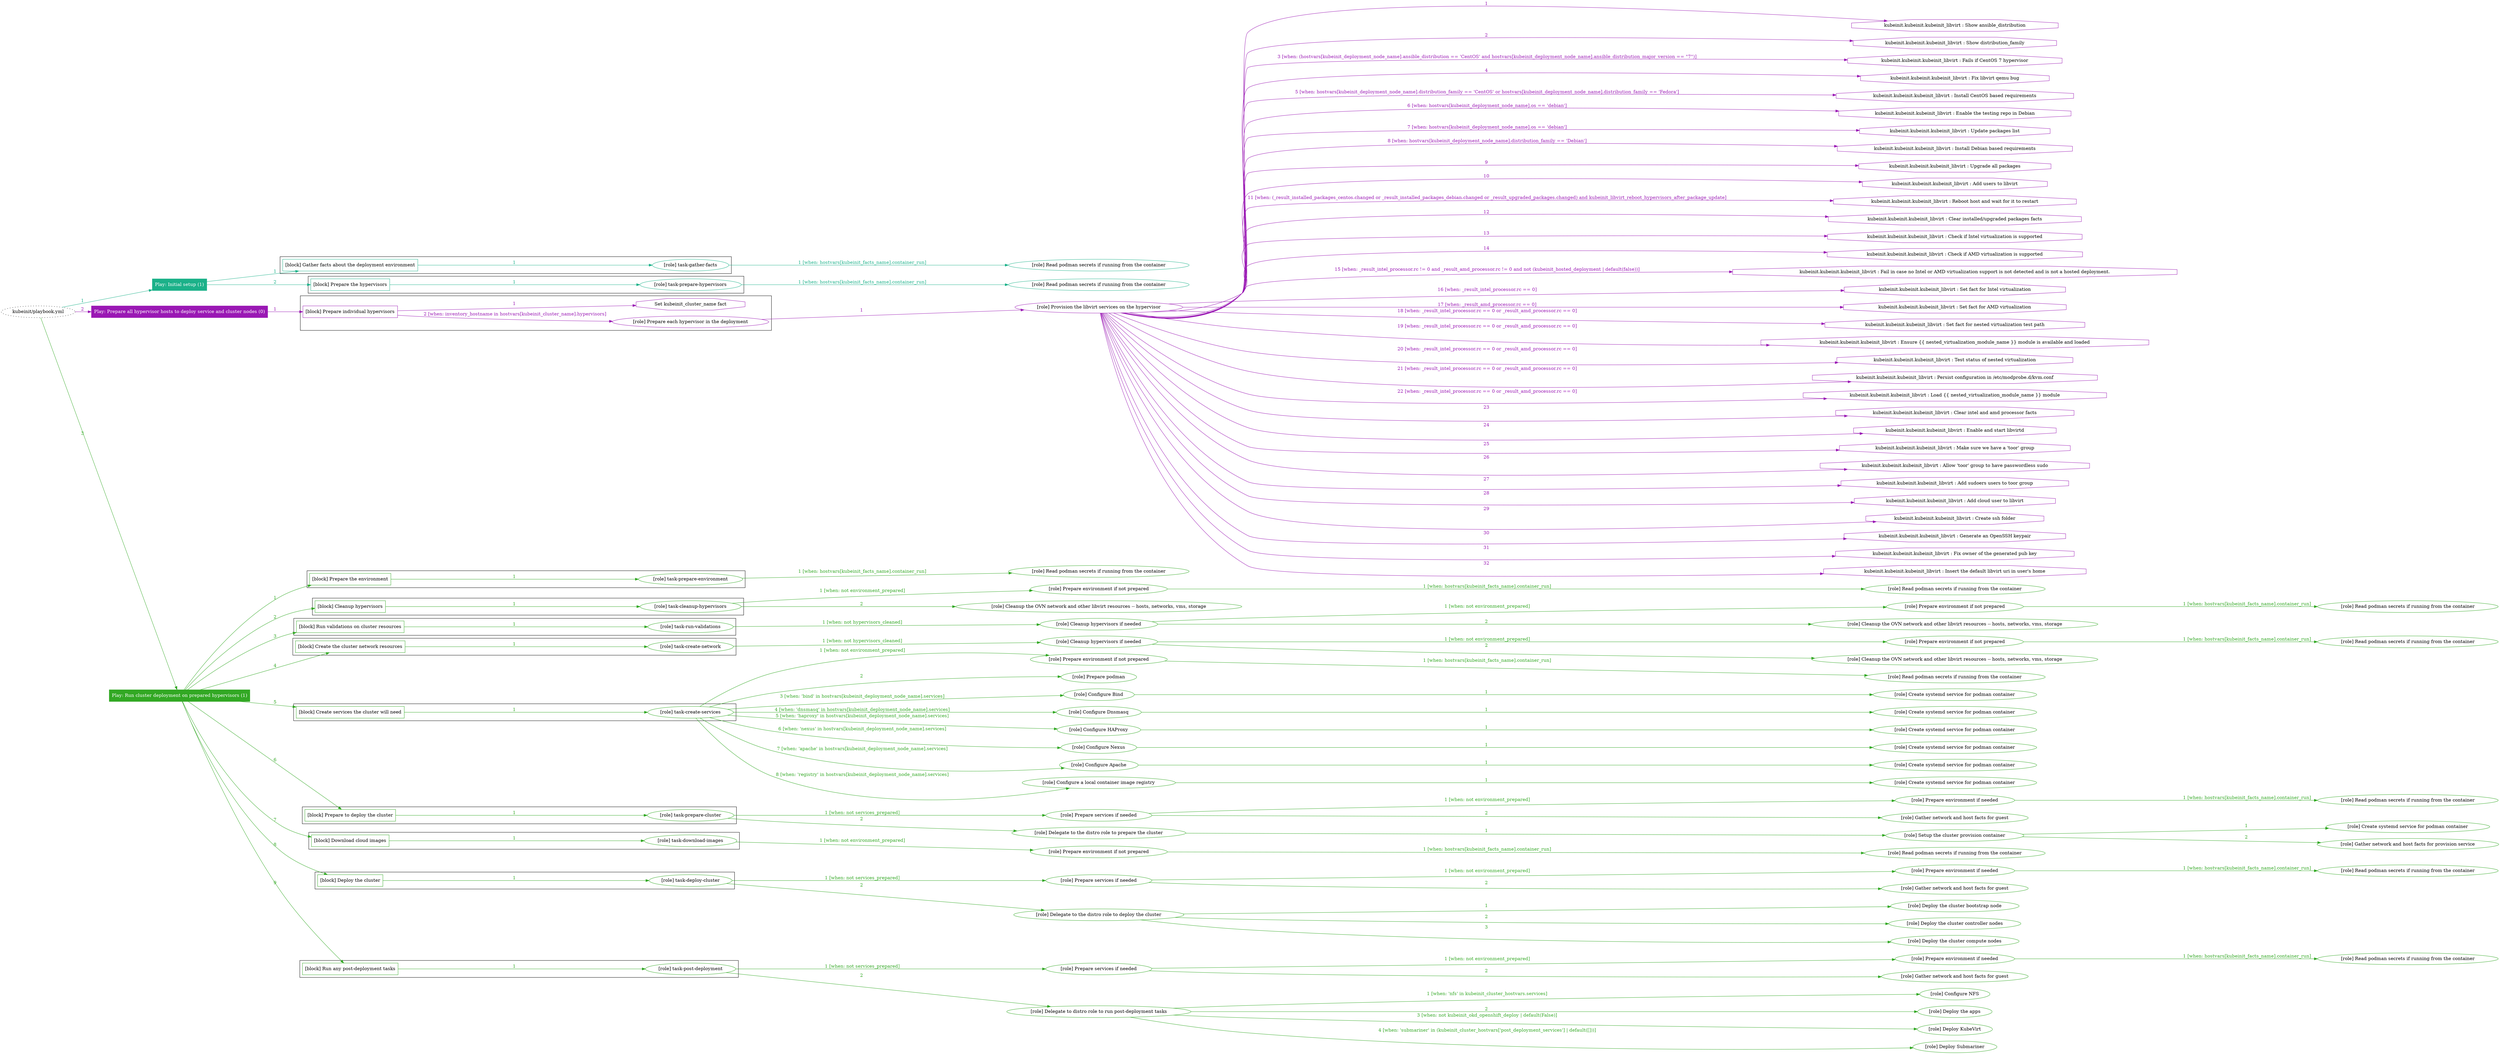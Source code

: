 digraph {
	graph [concentrate=true ordering=in rankdir=LR ratio=fill]
	edge [esep=5 sep=10]
	"kubeinit/playbook.yml" [id=root_node style=dotted]
	play_6ca4d98c [label="Play: Initial setup (1)" color="#1bb189" fontcolor="#ffffff" id=play_6ca4d98c shape=box style=filled tooltip=localhost]
	"kubeinit/playbook.yml" -> play_6ca4d98c [label="1 " color="#1bb189" fontcolor="#1bb189" id=edge_73327b7e labeltooltip="1 " tooltip="1 "]
	subgraph "Read podman secrets if running from the container" {
		role_b3e387fe [label="[role] Read podman secrets if running from the container" color="#1bb189" id=role_b3e387fe tooltip="Read podman secrets if running from the container"]
	}
	subgraph "task-gather-facts" {
		role_5ed9efba [label="[role] task-gather-facts" color="#1bb189" id=role_5ed9efba tooltip="task-gather-facts"]
		role_5ed9efba -> role_b3e387fe [label="1 [when: hostvars[kubeinit_facts_name].container_run]" color="#1bb189" fontcolor="#1bb189" id=edge_e928805a labeltooltip="1 [when: hostvars[kubeinit_facts_name].container_run]" tooltip="1 [when: hostvars[kubeinit_facts_name].container_run]"]
	}
	subgraph "Read podman secrets if running from the container" {
		role_6b81729b [label="[role] Read podman secrets if running from the container" color="#1bb189" id=role_6b81729b tooltip="Read podman secrets if running from the container"]
	}
	subgraph "task-prepare-hypervisors" {
		role_ff56ca1f [label="[role] task-prepare-hypervisors" color="#1bb189" id=role_ff56ca1f tooltip="task-prepare-hypervisors"]
		role_ff56ca1f -> role_6b81729b [label="1 [when: hostvars[kubeinit_facts_name].container_run]" color="#1bb189" fontcolor="#1bb189" id=edge_dc0e526d labeltooltip="1 [when: hostvars[kubeinit_facts_name].container_run]" tooltip="1 [when: hostvars[kubeinit_facts_name].container_run]"]
	}
	subgraph "Play: Initial setup (1)" {
		play_6ca4d98c -> block_eafa2fae [label=1 color="#1bb189" fontcolor="#1bb189" id=edge_ac57e240 labeltooltip=1 tooltip=1]
		subgraph cluster_block_eafa2fae {
			block_eafa2fae [label="[block] Gather facts about the deployment environment" color="#1bb189" id=block_eafa2fae labeltooltip="Gather facts about the deployment environment" shape=box tooltip="Gather facts about the deployment environment"]
			block_eafa2fae -> role_5ed9efba [label="1 " color="#1bb189" fontcolor="#1bb189" id=edge_39ac179a labeltooltip="1 " tooltip="1 "]
		}
		play_6ca4d98c -> block_381ff349 [label=2 color="#1bb189" fontcolor="#1bb189" id=edge_10daced2 labeltooltip=2 tooltip=2]
		subgraph cluster_block_381ff349 {
			block_381ff349 [label="[block] Prepare the hypervisors" color="#1bb189" id=block_381ff349 labeltooltip="Prepare the hypervisors" shape=box tooltip="Prepare the hypervisors"]
			block_381ff349 -> role_ff56ca1f [label="1 " color="#1bb189" fontcolor="#1bb189" id=edge_cd0a90c1 labeltooltip="1 " tooltip="1 "]
		}
	}
	play_54972a07 [label="Play: Prepare all hypervisor hosts to deploy service and cluster nodes (0)" color="#9a18b4" fontcolor="#ffffff" id=play_54972a07 shape=box style=filled tooltip="Play: Prepare all hypervisor hosts to deploy service and cluster nodes (0)"]
	"kubeinit/playbook.yml" -> play_54972a07 [label="2 " color="#9a18b4" fontcolor="#9a18b4" id=edge_b52e05b0 labeltooltip="2 " tooltip="2 "]
	subgraph "Provision the libvirt services on the hypervisor" {
		role_8d41e10e [label="[role] Provision the libvirt services on the hypervisor" color="#9a18b4" id=role_8d41e10e tooltip="Provision the libvirt services on the hypervisor"]
		task_85ecef48 [label="kubeinit.kubeinit.kubeinit_libvirt : Show ansible_distribution" color="#9a18b4" id=task_85ecef48 shape=octagon tooltip="kubeinit.kubeinit.kubeinit_libvirt : Show ansible_distribution"]
		role_8d41e10e -> task_85ecef48 [label="1 " color="#9a18b4" fontcolor="#9a18b4" id=edge_5d2040a5 labeltooltip="1 " tooltip="1 "]
		task_77108dc9 [label="kubeinit.kubeinit.kubeinit_libvirt : Show distribution_family" color="#9a18b4" id=task_77108dc9 shape=octagon tooltip="kubeinit.kubeinit.kubeinit_libvirt : Show distribution_family"]
		role_8d41e10e -> task_77108dc9 [label="2 " color="#9a18b4" fontcolor="#9a18b4" id=edge_65cd7332 labeltooltip="2 " tooltip="2 "]
		task_0e696966 [label="kubeinit.kubeinit.kubeinit_libvirt : Fails if CentOS 7 hypervisor" color="#9a18b4" id=task_0e696966 shape=octagon tooltip="kubeinit.kubeinit.kubeinit_libvirt : Fails if CentOS 7 hypervisor"]
		role_8d41e10e -> task_0e696966 [label="3 [when: (hostvars[kubeinit_deployment_node_name].ansible_distribution == 'CentOS' and hostvars[kubeinit_deployment_node_name].ansible_distribution_major_version == \"7\")]" color="#9a18b4" fontcolor="#9a18b4" id=edge_2dadb699 labeltooltip="3 [when: (hostvars[kubeinit_deployment_node_name].ansible_distribution == 'CentOS' and hostvars[kubeinit_deployment_node_name].ansible_distribution_major_version == \"7\")]" tooltip="3 [when: (hostvars[kubeinit_deployment_node_name].ansible_distribution == 'CentOS' and hostvars[kubeinit_deployment_node_name].ansible_distribution_major_version == \"7\")]"]
		task_d517bde4 [label="kubeinit.kubeinit.kubeinit_libvirt : Fix libvirt qemu bug" color="#9a18b4" id=task_d517bde4 shape=octagon tooltip="kubeinit.kubeinit.kubeinit_libvirt : Fix libvirt qemu bug"]
		role_8d41e10e -> task_d517bde4 [label="4 " color="#9a18b4" fontcolor="#9a18b4" id=edge_f24d2868 labeltooltip="4 " tooltip="4 "]
		task_8aec936b [label="kubeinit.kubeinit.kubeinit_libvirt : Install CentOS based requirements" color="#9a18b4" id=task_8aec936b shape=octagon tooltip="kubeinit.kubeinit.kubeinit_libvirt : Install CentOS based requirements"]
		role_8d41e10e -> task_8aec936b [label="5 [when: hostvars[kubeinit_deployment_node_name].distribution_family == 'CentOS' or hostvars[kubeinit_deployment_node_name].distribution_family == 'Fedora']" color="#9a18b4" fontcolor="#9a18b4" id=edge_0b5dae8c labeltooltip="5 [when: hostvars[kubeinit_deployment_node_name].distribution_family == 'CentOS' or hostvars[kubeinit_deployment_node_name].distribution_family == 'Fedora']" tooltip="5 [when: hostvars[kubeinit_deployment_node_name].distribution_family == 'CentOS' or hostvars[kubeinit_deployment_node_name].distribution_family == 'Fedora']"]
		task_adc240e0 [label="kubeinit.kubeinit.kubeinit_libvirt : Enable the testing repo in Debian" color="#9a18b4" id=task_adc240e0 shape=octagon tooltip="kubeinit.kubeinit.kubeinit_libvirt : Enable the testing repo in Debian"]
		role_8d41e10e -> task_adc240e0 [label="6 [when: hostvars[kubeinit_deployment_node_name].os == 'debian']" color="#9a18b4" fontcolor="#9a18b4" id=edge_026373fa labeltooltip="6 [when: hostvars[kubeinit_deployment_node_name].os == 'debian']" tooltip="6 [when: hostvars[kubeinit_deployment_node_name].os == 'debian']"]
		task_37340884 [label="kubeinit.kubeinit.kubeinit_libvirt : Update packages list" color="#9a18b4" id=task_37340884 shape=octagon tooltip="kubeinit.kubeinit.kubeinit_libvirt : Update packages list"]
		role_8d41e10e -> task_37340884 [label="7 [when: hostvars[kubeinit_deployment_node_name].os == 'debian']" color="#9a18b4" fontcolor="#9a18b4" id=edge_dbb75299 labeltooltip="7 [when: hostvars[kubeinit_deployment_node_name].os == 'debian']" tooltip="7 [when: hostvars[kubeinit_deployment_node_name].os == 'debian']"]
		task_a7c25eb6 [label="kubeinit.kubeinit.kubeinit_libvirt : Install Debian based requirements" color="#9a18b4" id=task_a7c25eb6 shape=octagon tooltip="kubeinit.kubeinit.kubeinit_libvirt : Install Debian based requirements"]
		role_8d41e10e -> task_a7c25eb6 [label="8 [when: hostvars[kubeinit_deployment_node_name].distribution_family == 'Debian']" color="#9a18b4" fontcolor="#9a18b4" id=edge_e0dd5346 labeltooltip="8 [when: hostvars[kubeinit_deployment_node_name].distribution_family == 'Debian']" tooltip="8 [when: hostvars[kubeinit_deployment_node_name].distribution_family == 'Debian']"]
		task_65339b9f [label="kubeinit.kubeinit.kubeinit_libvirt : Upgrade all packages" color="#9a18b4" id=task_65339b9f shape=octagon tooltip="kubeinit.kubeinit.kubeinit_libvirt : Upgrade all packages"]
		role_8d41e10e -> task_65339b9f [label="9 " color="#9a18b4" fontcolor="#9a18b4" id=edge_073e8bf9 labeltooltip="9 " tooltip="9 "]
		task_e1d4c924 [label="kubeinit.kubeinit.kubeinit_libvirt : Add users to libvirt" color="#9a18b4" id=task_e1d4c924 shape=octagon tooltip="kubeinit.kubeinit.kubeinit_libvirt : Add users to libvirt"]
		role_8d41e10e -> task_e1d4c924 [label="10 " color="#9a18b4" fontcolor="#9a18b4" id=edge_fe6c676f labeltooltip="10 " tooltip="10 "]
		task_6e759d7a [label="kubeinit.kubeinit.kubeinit_libvirt : Reboot host and wait for it to restart" color="#9a18b4" id=task_6e759d7a shape=octagon tooltip="kubeinit.kubeinit.kubeinit_libvirt : Reboot host and wait for it to restart"]
		role_8d41e10e -> task_6e759d7a [label="11 [when: (_result_installed_packages_centos.changed or _result_installed_packages_debian.changed or _result_upgraded_packages.changed) and kubeinit_libvirt_reboot_hypervisors_after_package_update]" color="#9a18b4" fontcolor="#9a18b4" id=edge_f2d3e643 labeltooltip="11 [when: (_result_installed_packages_centos.changed or _result_installed_packages_debian.changed or _result_upgraded_packages.changed) and kubeinit_libvirt_reboot_hypervisors_after_package_update]" tooltip="11 [when: (_result_installed_packages_centos.changed or _result_installed_packages_debian.changed or _result_upgraded_packages.changed) and kubeinit_libvirt_reboot_hypervisors_after_package_update]"]
		task_f9a6bda9 [label="kubeinit.kubeinit.kubeinit_libvirt : Clear installed/upgraded packages facts" color="#9a18b4" id=task_f9a6bda9 shape=octagon tooltip="kubeinit.kubeinit.kubeinit_libvirt : Clear installed/upgraded packages facts"]
		role_8d41e10e -> task_f9a6bda9 [label="12 " color="#9a18b4" fontcolor="#9a18b4" id=edge_25970986 labeltooltip="12 " tooltip="12 "]
		task_f553a013 [label="kubeinit.kubeinit.kubeinit_libvirt : Check if Intel virtualization is supported" color="#9a18b4" id=task_f553a013 shape=octagon tooltip="kubeinit.kubeinit.kubeinit_libvirt : Check if Intel virtualization is supported"]
		role_8d41e10e -> task_f553a013 [label="13 " color="#9a18b4" fontcolor="#9a18b4" id=edge_a114c8a3 labeltooltip="13 " tooltip="13 "]
		task_eb906191 [label="kubeinit.kubeinit.kubeinit_libvirt : Check if AMD virtualization is supported" color="#9a18b4" id=task_eb906191 shape=octagon tooltip="kubeinit.kubeinit.kubeinit_libvirt : Check if AMD virtualization is supported"]
		role_8d41e10e -> task_eb906191 [label="14 " color="#9a18b4" fontcolor="#9a18b4" id=edge_5804c126 labeltooltip="14 " tooltip="14 "]
		task_97ea47b7 [label="kubeinit.kubeinit.kubeinit_libvirt : Fail in case no Intel or AMD virtualization support is not detected and is not a hosted deployment." color="#9a18b4" id=task_97ea47b7 shape=octagon tooltip="kubeinit.kubeinit.kubeinit_libvirt : Fail in case no Intel or AMD virtualization support is not detected and is not a hosted deployment."]
		role_8d41e10e -> task_97ea47b7 [label="15 [when: _result_intel_processor.rc != 0 and _result_amd_processor.rc != 0 and not (kubeinit_hosted_deployment | default(false))]" color="#9a18b4" fontcolor="#9a18b4" id=edge_0be197d3 labeltooltip="15 [when: _result_intel_processor.rc != 0 and _result_amd_processor.rc != 0 and not (kubeinit_hosted_deployment | default(false))]" tooltip="15 [when: _result_intel_processor.rc != 0 and _result_amd_processor.rc != 0 and not (kubeinit_hosted_deployment | default(false))]"]
		task_9b64586e [label="kubeinit.kubeinit.kubeinit_libvirt : Set fact for Intel virtualization" color="#9a18b4" id=task_9b64586e shape=octagon tooltip="kubeinit.kubeinit.kubeinit_libvirt : Set fact for Intel virtualization"]
		role_8d41e10e -> task_9b64586e [label="16 [when: _result_intel_processor.rc == 0]" color="#9a18b4" fontcolor="#9a18b4" id=edge_5dc0e66b labeltooltip="16 [when: _result_intel_processor.rc == 0]" tooltip="16 [when: _result_intel_processor.rc == 0]"]
		task_da4bc87e [label="kubeinit.kubeinit.kubeinit_libvirt : Set fact for AMD virtualization" color="#9a18b4" id=task_da4bc87e shape=octagon tooltip="kubeinit.kubeinit.kubeinit_libvirt : Set fact for AMD virtualization"]
		role_8d41e10e -> task_da4bc87e [label="17 [when: _result_amd_processor.rc == 0]" color="#9a18b4" fontcolor="#9a18b4" id=edge_d3dbe55b labeltooltip="17 [when: _result_amd_processor.rc == 0]" tooltip="17 [when: _result_amd_processor.rc == 0]"]
		task_4a1f52f0 [label="kubeinit.kubeinit.kubeinit_libvirt : Set fact for nested virtualization test path" color="#9a18b4" id=task_4a1f52f0 shape=octagon tooltip="kubeinit.kubeinit.kubeinit_libvirt : Set fact for nested virtualization test path"]
		role_8d41e10e -> task_4a1f52f0 [label="18 [when: _result_intel_processor.rc == 0 or _result_amd_processor.rc == 0]" color="#9a18b4" fontcolor="#9a18b4" id=edge_def42c2e labeltooltip="18 [when: _result_intel_processor.rc == 0 or _result_amd_processor.rc == 0]" tooltip="18 [when: _result_intel_processor.rc == 0 or _result_amd_processor.rc == 0]"]
		task_8dd69355 [label="kubeinit.kubeinit.kubeinit_libvirt : Ensure {{ nested_virtualization_module_name }} module is available and loaded" color="#9a18b4" id=task_8dd69355 shape=octagon tooltip="kubeinit.kubeinit.kubeinit_libvirt : Ensure {{ nested_virtualization_module_name }} module is available and loaded"]
		role_8d41e10e -> task_8dd69355 [label="19 [when: _result_intel_processor.rc == 0 or _result_amd_processor.rc == 0]" color="#9a18b4" fontcolor="#9a18b4" id=edge_fa24731b labeltooltip="19 [when: _result_intel_processor.rc == 0 or _result_amd_processor.rc == 0]" tooltip="19 [when: _result_intel_processor.rc == 0 or _result_amd_processor.rc == 0]"]
		task_61dbae0e [label="kubeinit.kubeinit.kubeinit_libvirt : Test status of nested virtualization" color="#9a18b4" id=task_61dbae0e shape=octagon tooltip="kubeinit.kubeinit.kubeinit_libvirt : Test status of nested virtualization"]
		role_8d41e10e -> task_61dbae0e [label="20 [when: _result_intel_processor.rc == 0 or _result_amd_processor.rc == 0]" color="#9a18b4" fontcolor="#9a18b4" id=edge_fd0ff9fd labeltooltip="20 [when: _result_intel_processor.rc == 0 or _result_amd_processor.rc == 0]" tooltip="20 [when: _result_intel_processor.rc == 0 or _result_amd_processor.rc == 0]"]
		task_8ea80949 [label="kubeinit.kubeinit.kubeinit_libvirt : Persist configuration in /etc/modprobe.d/kvm.conf" color="#9a18b4" id=task_8ea80949 shape=octagon tooltip="kubeinit.kubeinit.kubeinit_libvirt : Persist configuration in /etc/modprobe.d/kvm.conf"]
		role_8d41e10e -> task_8ea80949 [label="21 [when: _result_intel_processor.rc == 0 or _result_amd_processor.rc == 0]" color="#9a18b4" fontcolor="#9a18b4" id=edge_ba346bcb labeltooltip="21 [when: _result_intel_processor.rc == 0 or _result_amd_processor.rc == 0]" tooltip="21 [when: _result_intel_processor.rc == 0 or _result_amd_processor.rc == 0]"]
		task_8c3cb9c7 [label="kubeinit.kubeinit.kubeinit_libvirt : Load {{ nested_virtualization_module_name }} module" color="#9a18b4" id=task_8c3cb9c7 shape=octagon tooltip="kubeinit.kubeinit.kubeinit_libvirt : Load {{ nested_virtualization_module_name }} module"]
		role_8d41e10e -> task_8c3cb9c7 [label="22 [when: _result_intel_processor.rc == 0 or _result_amd_processor.rc == 0]" color="#9a18b4" fontcolor="#9a18b4" id=edge_b98d8d05 labeltooltip="22 [when: _result_intel_processor.rc == 0 or _result_amd_processor.rc == 0]" tooltip="22 [when: _result_intel_processor.rc == 0 or _result_amd_processor.rc == 0]"]
		task_1a108bf8 [label="kubeinit.kubeinit.kubeinit_libvirt : Clear intel and amd processor facts" color="#9a18b4" id=task_1a108bf8 shape=octagon tooltip="kubeinit.kubeinit.kubeinit_libvirt : Clear intel and amd processor facts"]
		role_8d41e10e -> task_1a108bf8 [label="23 " color="#9a18b4" fontcolor="#9a18b4" id=edge_5573ffd2 labeltooltip="23 " tooltip="23 "]
		task_5cb84f15 [label="kubeinit.kubeinit.kubeinit_libvirt : Enable and start libvirtd" color="#9a18b4" id=task_5cb84f15 shape=octagon tooltip="kubeinit.kubeinit.kubeinit_libvirt : Enable and start libvirtd"]
		role_8d41e10e -> task_5cb84f15 [label="24 " color="#9a18b4" fontcolor="#9a18b4" id=edge_cc756486 labeltooltip="24 " tooltip="24 "]
		task_f1267d6e [label="kubeinit.kubeinit.kubeinit_libvirt : Make sure we have a 'toor' group" color="#9a18b4" id=task_f1267d6e shape=octagon tooltip="kubeinit.kubeinit.kubeinit_libvirt : Make sure we have a 'toor' group"]
		role_8d41e10e -> task_f1267d6e [label="25 " color="#9a18b4" fontcolor="#9a18b4" id=edge_66775dea labeltooltip="25 " tooltip="25 "]
		task_1fbaaaf6 [label="kubeinit.kubeinit.kubeinit_libvirt : Allow 'toor' group to have passwordless sudo" color="#9a18b4" id=task_1fbaaaf6 shape=octagon tooltip="kubeinit.kubeinit.kubeinit_libvirt : Allow 'toor' group to have passwordless sudo"]
		role_8d41e10e -> task_1fbaaaf6 [label="26 " color="#9a18b4" fontcolor="#9a18b4" id=edge_49d43330 labeltooltip="26 " tooltip="26 "]
		task_3e39ab14 [label="kubeinit.kubeinit.kubeinit_libvirt : Add sudoers users to toor group" color="#9a18b4" id=task_3e39ab14 shape=octagon tooltip="kubeinit.kubeinit.kubeinit_libvirt : Add sudoers users to toor group"]
		role_8d41e10e -> task_3e39ab14 [label="27 " color="#9a18b4" fontcolor="#9a18b4" id=edge_e77e77df labeltooltip="27 " tooltip="27 "]
		task_21ef19e0 [label="kubeinit.kubeinit.kubeinit_libvirt : Add cloud user to libvirt" color="#9a18b4" id=task_21ef19e0 shape=octagon tooltip="kubeinit.kubeinit.kubeinit_libvirt : Add cloud user to libvirt"]
		role_8d41e10e -> task_21ef19e0 [label="28 " color="#9a18b4" fontcolor="#9a18b4" id=edge_d7769641 labeltooltip="28 " tooltip="28 "]
		task_d6ea2d18 [label="kubeinit.kubeinit.kubeinit_libvirt : Create ssh folder" color="#9a18b4" id=task_d6ea2d18 shape=octagon tooltip="kubeinit.kubeinit.kubeinit_libvirt : Create ssh folder"]
		role_8d41e10e -> task_d6ea2d18 [label="29 " color="#9a18b4" fontcolor="#9a18b4" id=edge_7dd00f36 labeltooltip="29 " tooltip="29 "]
		task_56f73186 [label="kubeinit.kubeinit.kubeinit_libvirt : Generate an OpenSSH keypair" color="#9a18b4" id=task_56f73186 shape=octagon tooltip="kubeinit.kubeinit.kubeinit_libvirt : Generate an OpenSSH keypair"]
		role_8d41e10e -> task_56f73186 [label="30 " color="#9a18b4" fontcolor="#9a18b4" id=edge_8423e7e5 labeltooltip="30 " tooltip="30 "]
		task_bb2766d7 [label="kubeinit.kubeinit.kubeinit_libvirt : Fix owner of the generated pub key" color="#9a18b4" id=task_bb2766d7 shape=octagon tooltip="kubeinit.kubeinit.kubeinit_libvirt : Fix owner of the generated pub key"]
		role_8d41e10e -> task_bb2766d7 [label="31 " color="#9a18b4" fontcolor="#9a18b4" id=edge_707cd16a labeltooltip="31 " tooltip="31 "]
		task_c8a80942 [label="kubeinit.kubeinit.kubeinit_libvirt : Insert the default libvirt uri in user's home" color="#9a18b4" id=task_c8a80942 shape=octagon tooltip="kubeinit.kubeinit.kubeinit_libvirt : Insert the default libvirt uri in user's home"]
		role_8d41e10e -> task_c8a80942 [label="32 " color="#9a18b4" fontcolor="#9a18b4" id=edge_e5275d29 labeltooltip="32 " tooltip="32 "]
	}
	subgraph "Prepare each hypervisor in the deployment" {
		role_2a88f2b3 [label="[role] Prepare each hypervisor in the deployment" color="#9a18b4" id=role_2a88f2b3 tooltip="Prepare each hypervisor in the deployment"]
		role_2a88f2b3 -> role_8d41e10e [label="1 " color="#9a18b4" fontcolor="#9a18b4" id=edge_559dcca7 labeltooltip="1 " tooltip="1 "]
	}
	subgraph "Play: Prepare all hypervisor hosts to deploy service and cluster nodes (0)" {
		play_54972a07 -> block_98c292c9 [label=1 color="#9a18b4" fontcolor="#9a18b4" id=edge_68e0bef6 labeltooltip=1 tooltip=1]
		subgraph cluster_block_98c292c9 {
			block_98c292c9 [label="[block] Prepare individual hypervisors" color="#9a18b4" id=block_98c292c9 labeltooltip="Prepare individual hypervisors" shape=box tooltip="Prepare individual hypervisors"]
			block_98c292c9 -> role_2a88f2b3 [label="2 [when: inventory_hostname in hostvars[kubeinit_cluster_name].hypervisors]" color="#9a18b4" fontcolor="#9a18b4" id=edge_7e2255a2 labeltooltip="2 [when: inventory_hostname in hostvars[kubeinit_cluster_name].hypervisors]" tooltip="2 [when: inventory_hostname in hostvars[kubeinit_cluster_name].hypervisors]"]
			task_020376a8 [label="Set kubeinit_cluster_name fact" color="#9a18b4" id=task_020376a8 shape=octagon tooltip="Set kubeinit_cluster_name fact"]
			block_98c292c9 -> task_020376a8 [label="1 " color="#9a18b4" fontcolor="#9a18b4" id=edge_dc7cc664 labeltooltip="1 " tooltip="1 "]
		}
	}
	play_fde798a5 [label="Play: Run cluster deployment on prepared hypervisors (1)" color="#32a824" fontcolor="#ffffff" id=play_fde798a5 shape=box style=filled tooltip=localhost]
	"kubeinit/playbook.yml" -> play_fde798a5 [label="3 " color="#32a824" fontcolor="#32a824" id=edge_1c0f3987 labeltooltip="3 " tooltip="3 "]
	subgraph "Read podman secrets if running from the container" {
		role_b1ecd2b4 [label="[role] Read podman secrets if running from the container" color="#32a824" id=role_b1ecd2b4 tooltip="Read podman secrets if running from the container"]
	}
	subgraph "task-prepare-environment" {
		role_a1a44804 [label="[role] task-prepare-environment" color="#32a824" id=role_a1a44804 tooltip="task-prepare-environment"]
		role_a1a44804 -> role_b1ecd2b4 [label="1 [when: hostvars[kubeinit_facts_name].container_run]" color="#32a824" fontcolor="#32a824" id=edge_01c453aa labeltooltip="1 [when: hostvars[kubeinit_facts_name].container_run]" tooltip="1 [when: hostvars[kubeinit_facts_name].container_run]"]
	}
	subgraph "Read podman secrets if running from the container" {
		role_aa4eda30 [label="[role] Read podman secrets if running from the container" color="#32a824" id=role_aa4eda30 tooltip="Read podman secrets if running from the container"]
	}
	subgraph "Prepare environment if not prepared" {
		role_12806186 [label="[role] Prepare environment if not prepared" color="#32a824" id=role_12806186 tooltip="Prepare environment if not prepared"]
		role_12806186 -> role_aa4eda30 [label="1 [when: hostvars[kubeinit_facts_name].container_run]" color="#32a824" fontcolor="#32a824" id=edge_7dc096cd labeltooltip="1 [when: hostvars[kubeinit_facts_name].container_run]" tooltip="1 [when: hostvars[kubeinit_facts_name].container_run]"]
	}
	subgraph "Cleanup the OVN network and other libvirt resources -- hosts, networks, vms, storage" {
		role_3b11b39d [label="[role] Cleanup the OVN network and other libvirt resources -- hosts, networks, vms, storage" color="#32a824" id=role_3b11b39d tooltip="Cleanup the OVN network and other libvirt resources -- hosts, networks, vms, storage"]
	}
	subgraph "task-cleanup-hypervisors" {
		role_bc4485bc [label="[role] task-cleanup-hypervisors" color="#32a824" id=role_bc4485bc tooltip="task-cleanup-hypervisors"]
		role_bc4485bc -> role_12806186 [label="1 [when: not environment_prepared]" color="#32a824" fontcolor="#32a824" id=edge_48410de5 labeltooltip="1 [when: not environment_prepared]" tooltip="1 [when: not environment_prepared]"]
		role_bc4485bc -> role_3b11b39d [label="2 " color="#32a824" fontcolor="#32a824" id=edge_519de7f5 labeltooltip="2 " tooltip="2 "]
	}
	subgraph "Read podman secrets if running from the container" {
		role_2c389677 [label="[role] Read podman secrets if running from the container" color="#32a824" id=role_2c389677 tooltip="Read podman secrets if running from the container"]
	}
	subgraph "Prepare environment if not prepared" {
		role_dee6ef84 [label="[role] Prepare environment if not prepared" color="#32a824" id=role_dee6ef84 tooltip="Prepare environment if not prepared"]
		role_dee6ef84 -> role_2c389677 [label="1 [when: hostvars[kubeinit_facts_name].container_run]" color="#32a824" fontcolor="#32a824" id=edge_5942577f labeltooltip="1 [when: hostvars[kubeinit_facts_name].container_run]" tooltip="1 [when: hostvars[kubeinit_facts_name].container_run]"]
	}
	subgraph "Cleanup the OVN network and other libvirt resources -- hosts, networks, vms, storage" {
		role_58acda26 [label="[role] Cleanup the OVN network and other libvirt resources -- hosts, networks, vms, storage" color="#32a824" id=role_58acda26 tooltip="Cleanup the OVN network and other libvirt resources -- hosts, networks, vms, storage"]
	}
	subgraph "Cleanup hypervisors if needed" {
		role_3be8433a [label="[role] Cleanup hypervisors if needed" color="#32a824" id=role_3be8433a tooltip="Cleanup hypervisors if needed"]
		role_3be8433a -> role_dee6ef84 [label="1 [when: not environment_prepared]" color="#32a824" fontcolor="#32a824" id=edge_06a97f76 labeltooltip="1 [when: not environment_prepared]" tooltip="1 [when: not environment_prepared]"]
		role_3be8433a -> role_58acda26 [label="2 " color="#32a824" fontcolor="#32a824" id=edge_d60121b3 labeltooltip="2 " tooltip="2 "]
	}
	subgraph "task-run-validations" {
		role_c345d341 [label="[role] task-run-validations" color="#32a824" id=role_c345d341 tooltip="task-run-validations"]
		role_c345d341 -> role_3be8433a [label="1 [when: not hypervisors_cleaned]" color="#32a824" fontcolor="#32a824" id=edge_49df9fe0 labeltooltip="1 [when: not hypervisors_cleaned]" tooltip="1 [when: not hypervisors_cleaned]"]
	}
	subgraph "Read podman secrets if running from the container" {
		role_48f4ba87 [label="[role] Read podman secrets if running from the container" color="#32a824" id=role_48f4ba87 tooltip="Read podman secrets if running from the container"]
	}
	subgraph "Prepare environment if not prepared" {
		role_7a08ab56 [label="[role] Prepare environment if not prepared" color="#32a824" id=role_7a08ab56 tooltip="Prepare environment if not prepared"]
		role_7a08ab56 -> role_48f4ba87 [label="1 [when: hostvars[kubeinit_facts_name].container_run]" color="#32a824" fontcolor="#32a824" id=edge_5be01f2f labeltooltip="1 [when: hostvars[kubeinit_facts_name].container_run]" tooltip="1 [when: hostvars[kubeinit_facts_name].container_run]"]
	}
	subgraph "Cleanup the OVN network and other libvirt resources -- hosts, networks, vms, storage" {
		role_19bbc0a1 [label="[role] Cleanup the OVN network and other libvirt resources -- hosts, networks, vms, storage" color="#32a824" id=role_19bbc0a1 tooltip="Cleanup the OVN network and other libvirt resources -- hosts, networks, vms, storage"]
	}
	subgraph "Cleanup hypervisors if needed" {
		role_f1f0ce90 [label="[role] Cleanup hypervisors if needed" color="#32a824" id=role_f1f0ce90 tooltip="Cleanup hypervisors if needed"]
		role_f1f0ce90 -> role_7a08ab56 [label="1 [when: not environment_prepared]" color="#32a824" fontcolor="#32a824" id=edge_89fa367d labeltooltip="1 [when: not environment_prepared]" tooltip="1 [when: not environment_prepared]"]
		role_f1f0ce90 -> role_19bbc0a1 [label="2 " color="#32a824" fontcolor="#32a824" id=edge_a6577c24 labeltooltip="2 " tooltip="2 "]
	}
	subgraph "task-create-network" {
		role_7fa3ca77 [label="[role] task-create-network" color="#32a824" id=role_7fa3ca77 tooltip="task-create-network"]
		role_7fa3ca77 -> role_f1f0ce90 [label="1 [when: not hypervisors_cleaned]" color="#32a824" fontcolor="#32a824" id=edge_d3a016d5 labeltooltip="1 [when: not hypervisors_cleaned]" tooltip="1 [when: not hypervisors_cleaned]"]
	}
	subgraph "Read podman secrets if running from the container" {
		role_47823476 [label="[role] Read podman secrets if running from the container" color="#32a824" id=role_47823476 tooltip="Read podman secrets if running from the container"]
	}
	subgraph "Prepare environment if not prepared" {
		role_ac8ddc8e [label="[role] Prepare environment if not prepared" color="#32a824" id=role_ac8ddc8e tooltip="Prepare environment if not prepared"]
		role_ac8ddc8e -> role_47823476 [label="1 [when: hostvars[kubeinit_facts_name].container_run]" color="#32a824" fontcolor="#32a824" id=edge_c65c4aaa labeltooltip="1 [when: hostvars[kubeinit_facts_name].container_run]" tooltip="1 [when: hostvars[kubeinit_facts_name].container_run]"]
	}
	subgraph "Prepare podman" {
		role_0d0df76c [label="[role] Prepare podman" color="#32a824" id=role_0d0df76c tooltip="Prepare podman"]
	}
	subgraph "Create systemd service for podman container" {
		role_cb2886be [label="[role] Create systemd service for podman container" color="#32a824" id=role_cb2886be tooltip="Create systemd service for podman container"]
	}
	subgraph "Configure Bind" {
		role_0fb643b7 [label="[role] Configure Bind" color="#32a824" id=role_0fb643b7 tooltip="Configure Bind"]
		role_0fb643b7 -> role_cb2886be [label="1 " color="#32a824" fontcolor="#32a824" id=edge_11974edc labeltooltip="1 " tooltip="1 "]
	}
	subgraph "Create systemd service for podman container" {
		role_cec67839 [label="[role] Create systemd service for podman container" color="#32a824" id=role_cec67839 tooltip="Create systemd service for podman container"]
	}
	subgraph "Configure Dnsmasq" {
		role_0a1cf3fe [label="[role] Configure Dnsmasq" color="#32a824" id=role_0a1cf3fe tooltip="Configure Dnsmasq"]
		role_0a1cf3fe -> role_cec67839 [label="1 " color="#32a824" fontcolor="#32a824" id=edge_e5c3010a labeltooltip="1 " tooltip="1 "]
	}
	subgraph "Create systemd service for podman container" {
		role_59d0946a [label="[role] Create systemd service for podman container" color="#32a824" id=role_59d0946a tooltip="Create systemd service for podman container"]
	}
	subgraph "Configure HAProxy" {
		role_6256db8c [label="[role] Configure HAProxy" color="#32a824" id=role_6256db8c tooltip="Configure HAProxy"]
		role_6256db8c -> role_59d0946a [label="1 " color="#32a824" fontcolor="#32a824" id=edge_1e5256ad labeltooltip="1 " tooltip="1 "]
	}
	subgraph "Create systemd service for podman container" {
		role_cd659bcd [label="[role] Create systemd service for podman container" color="#32a824" id=role_cd659bcd tooltip="Create systemd service for podman container"]
	}
	subgraph "Configure Nexus" {
		role_9b9b9541 [label="[role] Configure Nexus" color="#32a824" id=role_9b9b9541 tooltip="Configure Nexus"]
		role_9b9b9541 -> role_cd659bcd [label="1 " color="#32a824" fontcolor="#32a824" id=edge_00b00830 labeltooltip="1 " tooltip="1 "]
	}
	subgraph "Create systemd service for podman container" {
		role_703d3cff [label="[role] Create systemd service for podman container" color="#32a824" id=role_703d3cff tooltip="Create systemd service for podman container"]
	}
	subgraph "Configure Apache" {
		role_98bb48b9 [label="[role] Configure Apache" color="#32a824" id=role_98bb48b9 tooltip="Configure Apache"]
		role_98bb48b9 -> role_703d3cff [label="1 " color="#32a824" fontcolor="#32a824" id=edge_fa1bdc23 labeltooltip="1 " tooltip="1 "]
	}
	subgraph "Create systemd service for podman container" {
		role_1582c340 [label="[role] Create systemd service for podman container" color="#32a824" id=role_1582c340 tooltip="Create systemd service for podman container"]
	}
	subgraph "Configure a local container image registry" {
		role_de95fbc1 [label="[role] Configure a local container image registry" color="#32a824" id=role_de95fbc1 tooltip="Configure a local container image registry"]
		role_de95fbc1 -> role_1582c340 [label="1 " color="#32a824" fontcolor="#32a824" id=edge_9be8839d labeltooltip="1 " tooltip="1 "]
	}
	subgraph "task-create-services" {
		role_99b6b5bd [label="[role] task-create-services" color="#32a824" id=role_99b6b5bd tooltip="task-create-services"]
		role_99b6b5bd -> role_ac8ddc8e [label="1 [when: not environment_prepared]" color="#32a824" fontcolor="#32a824" id=edge_e57fab75 labeltooltip="1 [when: not environment_prepared]" tooltip="1 [when: not environment_prepared]"]
		role_99b6b5bd -> role_0d0df76c [label="2 " color="#32a824" fontcolor="#32a824" id=edge_787e6f84 labeltooltip="2 " tooltip="2 "]
		role_99b6b5bd -> role_0fb643b7 [label="3 [when: 'bind' in hostvars[kubeinit_deployment_node_name].services]" color="#32a824" fontcolor="#32a824" id=edge_7e67676d labeltooltip="3 [when: 'bind' in hostvars[kubeinit_deployment_node_name].services]" tooltip="3 [when: 'bind' in hostvars[kubeinit_deployment_node_name].services]"]
		role_99b6b5bd -> role_0a1cf3fe [label="4 [when: 'dnsmasq' in hostvars[kubeinit_deployment_node_name].services]" color="#32a824" fontcolor="#32a824" id=edge_561ccf38 labeltooltip="4 [when: 'dnsmasq' in hostvars[kubeinit_deployment_node_name].services]" tooltip="4 [when: 'dnsmasq' in hostvars[kubeinit_deployment_node_name].services]"]
		role_99b6b5bd -> role_6256db8c [label="5 [when: 'haproxy' in hostvars[kubeinit_deployment_node_name].services]" color="#32a824" fontcolor="#32a824" id=edge_6d5eb47a labeltooltip="5 [when: 'haproxy' in hostvars[kubeinit_deployment_node_name].services]" tooltip="5 [when: 'haproxy' in hostvars[kubeinit_deployment_node_name].services]"]
		role_99b6b5bd -> role_9b9b9541 [label="6 [when: 'nexus' in hostvars[kubeinit_deployment_node_name].services]" color="#32a824" fontcolor="#32a824" id=edge_727ea5a8 labeltooltip="6 [when: 'nexus' in hostvars[kubeinit_deployment_node_name].services]" tooltip="6 [when: 'nexus' in hostvars[kubeinit_deployment_node_name].services]"]
		role_99b6b5bd -> role_98bb48b9 [label="7 [when: 'apache' in hostvars[kubeinit_deployment_node_name].services]" color="#32a824" fontcolor="#32a824" id=edge_48d2c8fd labeltooltip="7 [when: 'apache' in hostvars[kubeinit_deployment_node_name].services]" tooltip="7 [when: 'apache' in hostvars[kubeinit_deployment_node_name].services]"]
		role_99b6b5bd -> role_de95fbc1 [label="8 [when: 'registry' in hostvars[kubeinit_deployment_node_name].services]" color="#32a824" fontcolor="#32a824" id=edge_c96b0300 labeltooltip="8 [when: 'registry' in hostvars[kubeinit_deployment_node_name].services]" tooltip="8 [when: 'registry' in hostvars[kubeinit_deployment_node_name].services]"]
	}
	subgraph "Read podman secrets if running from the container" {
		role_601fa3ae [label="[role] Read podman secrets if running from the container" color="#32a824" id=role_601fa3ae tooltip="Read podman secrets if running from the container"]
	}
	subgraph "Prepare environment if needed" {
		role_14df4ac3 [label="[role] Prepare environment if needed" color="#32a824" id=role_14df4ac3 tooltip="Prepare environment if needed"]
		role_14df4ac3 -> role_601fa3ae [label="1 [when: hostvars[kubeinit_facts_name].container_run]" color="#32a824" fontcolor="#32a824" id=edge_5c0532e6 labeltooltip="1 [when: hostvars[kubeinit_facts_name].container_run]" tooltip="1 [when: hostvars[kubeinit_facts_name].container_run]"]
	}
	subgraph "Gather network and host facts for guest" {
		role_e3390c85 [label="[role] Gather network and host facts for guest" color="#32a824" id=role_e3390c85 tooltip="Gather network and host facts for guest"]
	}
	subgraph "Prepare services if needed" {
		role_1a16fefd [label="[role] Prepare services if needed" color="#32a824" id=role_1a16fefd tooltip="Prepare services if needed"]
		role_1a16fefd -> role_14df4ac3 [label="1 [when: not environment_prepared]" color="#32a824" fontcolor="#32a824" id=edge_c9af28b8 labeltooltip="1 [when: not environment_prepared]" tooltip="1 [when: not environment_prepared]"]
		role_1a16fefd -> role_e3390c85 [label="2 " color="#32a824" fontcolor="#32a824" id=edge_11c78e0c labeltooltip="2 " tooltip="2 "]
	}
	subgraph "Create systemd service for podman container" {
		role_fbb900da [label="[role] Create systemd service for podman container" color="#32a824" id=role_fbb900da tooltip="Create systemd service for podman container"]
	}
	subgraph "Gather network and host facts for provision service" {
		role_595c2d7b [label="[role] Gather network and host facts for provision service" color="#32a824" id=role_595c2d7b tooltip="Gather network and host facts for provision service"]
	}
	subgraph "Setup the cluster provision container" {
		role_05da2b04 [label="[role] Setup the cluster provision container" color="#32a824" id=role_05da2b04 tooltip="Setup the cluster provision container"]
		role_05da2b04 -> role_fbb900da [label="1 " color="#32a824" fontcolor="#32a824" id=edge_6a1130a3 labeltooltip="1 " tooltip="1 "]
		role_05da2b04 -> role_595c2d7b [label="2 " color="#32a824" fontcolor="#32a824" id=edge_b9ea9695 labeltooltip="2 " tooltip="2 "]
	}
	subgraph "Delegate to the distro role to prepare the cluster" {
		role_ea74232d [label="[role] Delegate to the distro role to prepare the cluster" color="#32a824" id=role_ea74232d tooltip="Delegate to the distro role to prepare the cluster"]
		role_ea74232d -> role_05da2b04 [label="1 " color="#32a824" fontcolor="#32a824" id=edge_0f7f5070 labeltooltip="1 " tooltip="1 "]
	}
	subgraph "task-prepare-cluster" {
		role_72b392c3 [label="[role] task-prepare-cluster" color="#32a824" id=role_72b392c3 tooltip="task-prepare-cluster"]
		role_72b392c3 -> role_1a16fefd [label="1 [when: not services_prepared]" color="#32a824" fontcolor="#32a824" id=edge_6f6bfcbe labeltooltip="1 [when: not services_prepared]" tooltip="1 [when: not services_prepared]"]
		role_72b392c3 -> role_ea74232d [label="2 " color="#32a824" fontcolor="#32a824" id=edge_c7a241c4 labeltooltip="2 " tooltip="2 "]
	}
	subgraph "Read podman secrets if running from the container" {
		role_42019092 [label="[role] Read podman secrets if running from the container" color="#32a824" id=role_42019092 tooltip="Read podman secrets if running from the container"]
	}
	subgraph "Prepare environment if not prepared" {
		role_893e1832 [label="[role] Prepare environment if not prepared" color="#32a824" id=role_893e1832 tooltip="Prepare environment if not prepared"]
		role_893e1832 -> role_42019092 [label="1 [when: hostvars[kubeinit_facts_name].container_run]" color="#32a824" fontcolor="#32a824" id=edge_eb316793 labeltooltip="1 [when: hostvars[kubeinit_facts_name].container_run]" tooltip="1 [when: hostvars[kubeinit_facts_name].container_run]"]
	}
	subgraph "task-download-images" {
		role_d7f6f0dc [label="[role] task-download-images" color="#32a824" id=role_d7f6f0dc tooltip="task-download-images"]
		role_d7f6f0dc -> role_893e1832 [label="1 [when: not environment_prepared]" color="#32a824" fontcolor="#32a824" id=edge_1e4bf54f labeltooltip="1 [when: not environment_prepared]" tooltip="1 [when: not environment_prepared]"]
	}
	subgraph "Read podman secrets if running from the container" {
		role_986ab977 [label="[role] Read podman secrets if running from the container" color="#32a824" id=role_986ab977 tooltip="Read podman secrets if running from the container"]
	}
	subgraph "Prepare environment if needed" {
		role_c2c591ca [label="[role] Prepare environment if needed" color="#32a824" id=role_c2c591ca tooltip="Prepare environment if needed"]
		role_c2c591ca -> role_986ab977 [label="1 [when: hostvars[kubeinit_facts_name].container_run]" color="#32a824" fontcolor="#32a824" id=edge_84ad0204 labeltooltip="1 [when: hostvars[kubeinit_facts_name].container_run]" tooltip="1 [when: hostvars[kubeinit_facts_name].container_run]"]
	}
	subgraph "Gather network and host facts for guest" {
		role_a7a308bd [label="[role] Gather network and host facts for guest" color="#32a824" id=role_a7a308bd tooltip="Gather network and host facts for guest"]
	}
	subgraph "Prepare services if needed" {
		role_77af3214 [label="[role] Prepare services if needed" color="#32a824" id=role_77af3214 tooltip="Prepare services if needed"]
		role_77af3214 -> role_c2c591ca [label="1 [when: not environment_prepared]" color="#32a824" fontcolor="#32a824" id=edge_5c294a14 labeltooltip="1 [when: not environment_prepared]" tooltip="1 [when: not environment_prepared]"]
		role_77af3214 -> role_a7a308bd [label="2 " color="#32a824" fontcolor="#32a824" id=edge_c99a8a69 labeltooltip="2 " tooltip="2 "]
	}
	subgraph "Deploy the cluster bootstrap node" {
		role_ae1f0bdd [label="[role] Deploy the cluster bootstrap node" color="#32a824" id=role_ae1f0bdd tooltip="Deploy the cluster bootstrap node"]
	}
	subgraph "Deploy the cluster controller nodes" {
		role_0488cfaa [label="[role] Deploy the cluster controller nodes" color="#32a824" id=role_0488cfaa tooltip="Deploy the cluster controller nodes"]
	}
	subgraph "Deploy the cluster compute nodes" {
		role_dc4fc97f [label="[role] Deploy the cluster compute nodes" color="#32a824" id=role_dc4fc97f tooltip="Deploy the cluster compute nodes"]
	}
	subgraph "Delegate to the distro role to deploy the cluster" {
		role_f0538b2f [label="[role] Delegate to the distro role to deploy the cluster" color="#32a824" id=role_f0538b2f tooltip="Delegate to the distro role to deploy the cluster"]
		role_f0538b2f -> role_ae1f0bdd [label="1 " color="#32a824" fontcolor="#32a824" id=edge_94712abe labeltooltip="1 " tooltip="1 "]
		role_f0538b2f -> role_0488cfaa [label="2 " color="#32a824" fontcolor="#32a824" id=edge_fff79cf7 labeltooltip="2 " tooltip="2 "]
		role_f0538b2f -> role_dc4fc97f [label="3 " color="#32a824" fontcolor="#32a824" id=edge_798f3e0e labeltooltip="3 " tooltip="3 "]
	}
	subgraph "task-deploy-cluster" {
		role_c8cf90ca [label="[role] task-deploy-cluster" color="#32a824" id=role_c8cf90ca tooltip="task-deploy-cluster"]
		role_c8cf90ca -> role_77af3214 [label="1 [when: not services_prepared]" color="#32a824" fontcolor="#32a824" id=edge_15783985 labeltooltip="1 [when: not services_prepared]" tooltip="1 [when: not services_prepared]"]
		role_c8cf90ca -> role_f0538b2f [label="2 " color="#32a824" fontcolor="#32a824" id=edge_2bf5d256 labeltooltip="2 " tooltip="2 "]
	}
	subgraph "Read podman secrets if running from the container" {
		role_3ecad91d [label="[role] Read podman secrets if running from the container" color="#32a824" id=role_3ecad91d tooltip="Read podman secrets if running from the container"]
	}
	subgraph "Prepare environment if needed" {
		role_fd59c309 [label="[role] Prepare environment if needed" color="#32a824" id=role_fd59c309 tooltip="Prepare environment if needed"]
		role_fd59c309 -> role_3ecad91d [label="1 [when: hostvars[kubeinit_facts_name].container_run]" color="#32a824" fontcolor="#32a824" id=edge_bfd0cc90 labeltooltip="1 [when: hostvars[kubeinit_facts_name].container_run]" tooltip="1 [when: hostvars[kubeinit_facts_name].container_run]"]
	}
	subgraph "Gather network and host facts for guest" {
		role_983faadd [label="[role] Gather network and host facts for guest" color="#32a824" id=role_983faadd tooltip="Gather network and host facts for guest"]
	}
	subgraph "Prepare services if needed" {
		role_b6466864 [label="[role] Prepare services if needed" color="#32a824" id=role_b6466864 tooltip="Prepare services if needed"]
		role_b6466864 -> role_fd59c309 [label="1 [when: not environment_prepared]" color="#32a824" fontcolor="#32a824" id=edge_3670d7c9 labeltooltip="1 [when: not environment_prepared]" tooltip="1 [when: not environment_prepared]"]
		role_b6466864 -> role_983faadd [label="2 " color="#32a824" fontcolor="#32a824" id=edge_f3470f1b labeltooltip="2 " tooltip="2 "]
	}
	subgraph "Configure NFS" {
		role_ce2565d7 [label="[role] Configure NFS" color="#32a824" id=role_ce2565d7 tooltip="Configure NFS"]
	}
	subgraph "Deploy the apps" {
		role_5dce4895 [label="[role] Deploy the apps" color="#32a824" id=role_5dce4895 tooltip="Deploy the apps"]
	}
	subgraph "Deploy KubeVirt" {
		role_2f148fe6 [label="[role] Deploy KubeVirt" color="#32a824" id=role_2f148fe6 tooltip="Deploy KubeVirt"]
	}
	subgraph "Deploy Submariner" {
		role_d8d167d9 [label="[role] Deploy Submariner" color="#32a824" id=role_d8d167d9 tooltip="Deploy Submariner"]
	}
	subgraph "Delegate to distro role to run post-deployment tasks" {
		role_119ca416 [label="[role] Delegate to distro role to run post-deployment tasks" color="#32a824" id=role_119ca416 tooltip="Delegate to distro role to run post-deployment tasks"]
		role_119ca416 -> role_ce2565d7 [label="1 [when: 'nfs' in kubeinit_cluster_hostvars.services]" color="#32a824" fontcolor="#32a824" id=edge_f9f53fac labeltooltip="1 [when: 'nfs' in kubeinit_cluster_hostvars.services]" tooltip="1 [when: 'nfs' in kubeinit_cluster_hostvars.services]"]
		role_119ca416 -> role_5dce4895 [label="2 " color="#32a824" fontcolor="#32a824" id=edge_c52ca129 labeltooltip="2 " tooltip="2 "]
		role_119ca416 -> role_2f148fe6 [label="3 [when: not kubeinit_okd_openshift_deploy | default(False)]" color="#32a824" fontcolor="#32a824" id=edge_1124105d labeltooltip="3 [when: not kubeinit_okd_openshift_deploy | default(False)]" tooltip="3 [when: not kubeinit_okd_openshift_deploy | default(False)]"]
		role_119ca416 -> role_d8d167d9 [label="4 [when: 'submariner' in (kubeinit_cluster_hostvars['post_deployment_services'] | default([]))]" color="#32a824" fontcolor="#32a824" id=edge_ee218ca5 labeltooltip="4 [when: 'submariner' in (kubeinit_cluster_hostvars['post_deployment_services'] | default([]))]" tooltip="4 [when: 'submariner' in (kubeinit_cluster_hostvars['post_deployment_services'] | default([]))]"]
	}
	subgraph "task-post-deployment" {
		role_69ed9e07 [label="[role] task-post-deployment" color="#32a824" id=role_69ed9e07 tooltip="task-post-deployment"]
		role_69ed9e07 -> role_b6466864 [label="1 [when: not services_prepared]" color="#32a824" fontcolor="#32a824" id=edge_5c3c8c5f labeltooltip="1 [when: not services_prepared]" tooltip="1 [when: not services_prepared]"]
		role_69ed9e07 -> role_119ca416 [label="2 " color="#32a824" fontcolor="#32a824" id=edge_a1e275a2 labeltooltip="2 " tooltip="2 "]
	}
	subgraph "Play: Run cluster deployment on prepared hypervisors (1)" {
		play_fde798a5 -> block_275e21be [label=1 color="#32a824" fontcolor="#32a824" id=edge_8be3aa01 labeltooltip=1 tooltip=1]
		subgraph cluster_block_275e21be {
			block_275e21be [label="[block] Prepare the environment" color="#32a824" id=block_275e21be labeltooltip="Prepare the environment" shape=box tooltip="Prepare the environment"]
			block_275e21be -> role_a1a44804 [label="1 " color="#32a824" fontcolor="#32a824" id=edge_12f4e10d labeltooltip="1 " tooltip="1 "]
		}
		play_fde798a5 -> block_b72433d9 [label=2 color="#32a824" fontcolor="#32a824" id=edge_d1fa106a labeltooltip=2 tooltip=2]
		subgraph cluster_block_b72433d9 {
			block_b72433d9 [label="[block] Cleanup hypervisors" color="#32a824" id=block_b72433d9 labeltooltip="Cleanup hypervisors" shape=box tooltip="Cleanup hypervisors"]
			block_b72433d9 -> role_bc4485bc [label="1 " color="#32a824" fontcolor="#32a824" id=edge_6b528273 labeltooltip="1 " tooltip="1 "]
		}
		play_fde798a5 -> block_abde39db [label=3 color="#32a824" fontcolor="#32a824" id=edge_a681cacb labeltooltip=3 tooltip=3]
		subgraph cluster_block_abde39db {
			block_abde39db [label="[block] Run validations on cluster resources" color="#32a824" id=block_abde39db labeltooltip="Run validations on cluster resources" shape=box tooltip="Run validations on cluster resources"]
			block_abde39db -> role_c345d341 [label="1 " color="#32a824" fontcolor="#32a824" id=edge_fdfc9b4f labeltooltip="1 " tooltip="1 "]
		}
		play_fde798a5 -> block_e1a89e03 [label=4 color="#32a824" fontcolor="#32a824" id=edge_26db1b9c labeltooltip=4 tooltip=4]
		subgraph cluster_block_e1a89e03 {
			block_e1a89e03 [label="[block] Create the cluster network resources" color="#32a824" id=block_e1a89e03 labeltooltip="Create the cluster network resources" shape=box tooltip="Create the cluster network resources"]
			block_e1a89e03 -> role_7fa3ca77 [label="1 " color="#32a824" fontcolor="#32a824" id=edge_293f227f labeltooltip="1 " tooltip="1 "]
		}
		play_fde798a5 -> block_8f49536a [label=5 color="#32a824" fontcolor="#32a824" id=edge_d32d0ad2 labeltooltip=5 tooltip=5]
		subgraph cluster_block_8f49536a {
			block_8f49536a [label="[block] Create services the cluster will need" color="#32a824" id=block_8f49536a labeltooltip="Create services the cluster will need" shape=box tooltip="Create services the cluster will need"]
			block_8f49536a -> role_99b6b5bd [label="1 " color="#32a824" fontcolor="#32a824" id=edge_10aeb17b labeltooltip="1 " tooltip="1 "]
		}
		play_fde798a5 -> block_eed937ab [label=6 color="#32a824" fontcolor="#32a824" id=edge_d472f465 labeltooltip=6 tooltip=6]
		subgraph cluster_block_eed937ab {
			block_eed937ab [label="[block] Prepare to deploy the cluster" color="#32a824" id=block_eed937ab labeltooltip="Prepare to deploy the cluster" shape=box tooltip="Prepare to deploy the cluster"]
			block_eed937ab -> role_72b392c3 [label="1 " color="#32a824" fontcolor="#32a824" id=edge_add9102f labeltooltip="1 " tooltip="1 "]
		}
		play_fde798a5 -> block_10a0f8ec [label=7 color="#32a824" fontcolor="#32a824" id=edge_5aa68143 labeltooltip=7 tooltip=7]
		subgraph cluster_block_10a0f8ec {
			block_10a0f8ec [label="[block] Download cloud images" color="#32a824" id=block_10a0f8ec labeltooltip="Download cloud images" shape=box tooltip="Download cloud images"]
			block_10a0f8ec -> role_d7f6f0dc [label="1 " color="#32a824" fontcolor="#32a824" id=edge_20423ef3 labeltooltip="1 " tooltip="1 "]
		}
		play_fde798a5 -> block_454ebd7f [label=8 color="#32a824" fontcolor="#32a824" id=edge_88de6d09 labeltooltip=8 tooltip=8]
		subgraph cluster_block_454ebd7f {
			block_454ebd7f [label="[block] Deploy the cluster" color="#32a824" id=block_454ebd7f labeltooltip="Deploy the cluster" shape=box tooltip="Deploy the cluster"]
			block_454ebd7f -> role_c8cf90ca [label="1 " color="#32a824" fontcolor="#32a824" id=edge_916bf7d4 labeltooltip="1 " tooltip="1 "]
		}
		play_fde798a5 -> block_3182e880 [label=9 color="#32a824" fontcolor="#32a824" id=edge_7de3e222 labeltooltip=9 tooltip=9]
		subgraph cluster_block_3182e880 {
			block_3182e880 [label="[block] Run any post-deployment tasks" color="#32a824" id=block_3182e880 labeltooltip="Run any post-deployment tasks" shape=box tooltip="Run any post-deployment tasks"]
			block_3182e880 -> role_69ed9e07 [label="1 " color="#32a824" fontcolor="#32a824" id=edge_bc08598a labeltooltip="1 " tooltip="1 "]
		}
	}
}
